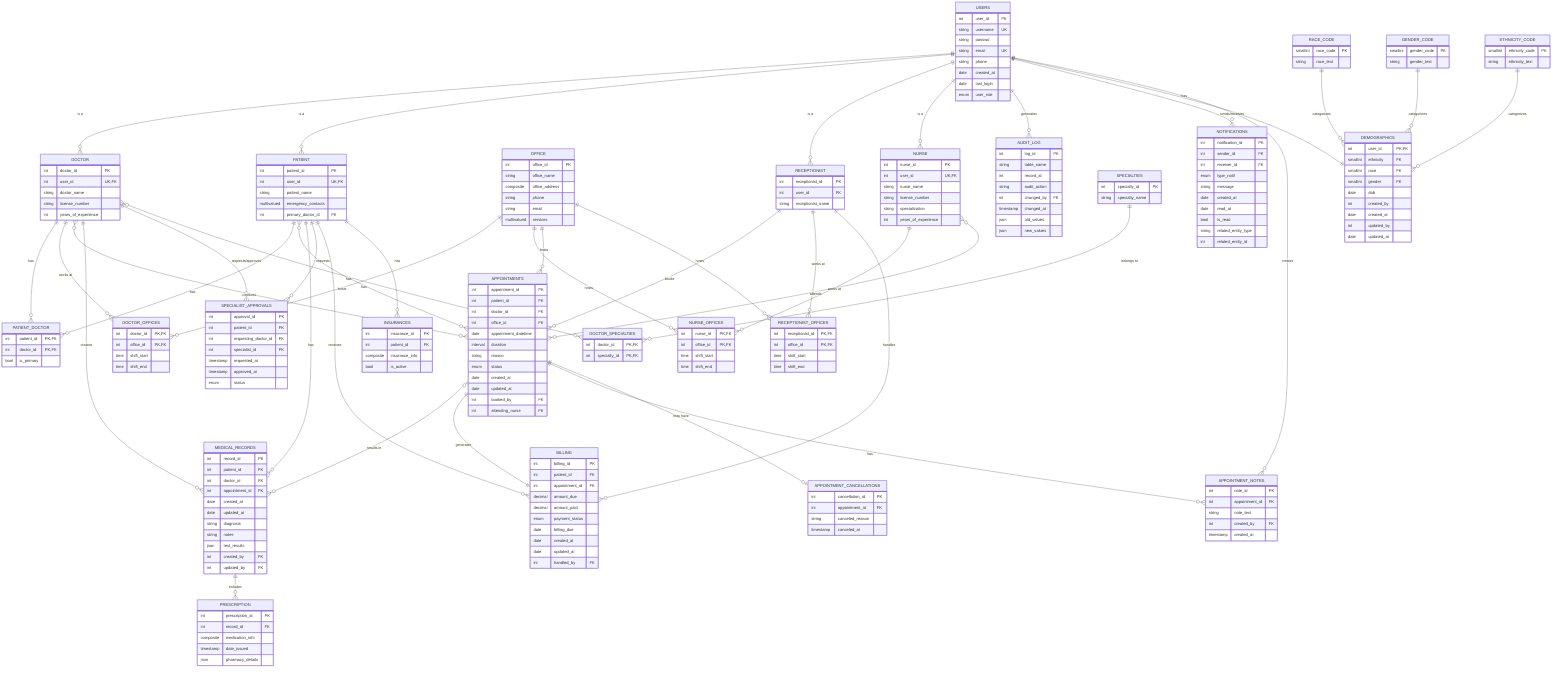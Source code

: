 erDiagram
    USERS {
        int user_id PK
        string username UK
        string passwd
        string email UK
        string phone
        date created_at
        date last_login
        enum user_role
    }
    DOCTOR {
        int doctor_id PK
        int user_id UK, FK
        string doctor_name
        string license_number
        int years_of_experience
    }
    PATIENT {
        int patient_id PK
        int user_id UK, FK
        string patient_name
        multivalued emergency_contacts
        int primary_doctor_id FK
    }
    PATIENT_DOCTOR {
        int patient_id PK, FK
        int doctor_id PK, FK
        bool is_primary
    }
    OFFICE {
        int office_id PK
        string office_name
        composite office_address
        string phone
        string email
        multivalued services
    }
    DOCTOR_OFFICES {
        int doctor_id PK, FK
        int office_id PK, FK
        time shift_start
        time shift_end
    }
    NURSE_OFFICES {
        int nurse_id PK, FK
        int office_id PK, FK
        time shift_start
        time shift_end
    }
    RECEPTIONIST_OFFICES {
        int receptionist_id PK, FK
        int office_id PK, FK
        time shift_start
        time shift_end
    }
    APPOINTMENTS {
        int appointment_id PK
        int patient_id FK
        int doctor_id FK
        int office_id FK
        date appointment_datetime
        interval duration
        string reason
        enum status
        date created_at
        date updated_at
        int booked_by FK
        int attending_nurse FK
    }
    MEDICAL_RECORDS {
        int record_id PK
        int patient_id FK
        int doctor_id FK
        int appointment_id FK
        date created_at
        date updated_at
        string diagnosis
        string notes
        json test_results
        int created_by FK
        int updated_by FK
    }
    PRESCRIPTION {
        int prescription_id PK
        int record_id FK
        composite medication_info
        timestamp date_issued
        json pharmacy_details
    }
    SPECIALIST_APPROVALS {
        int approval_id PK
        int patient_id FK
        int requesting_doctor_id FK
        int specialist_id FK
        timestamp requested_at
        timestamp approved_at
        enum status
    }
    BILLING {
        int billing_id PK
        int patient_id FK
        int appointment_id FK
        decimal amount_due
        decimal amount_paid
        enum payment_status
        date billing_due
        date created_at
        date updated_at
        int handled_by FK
    }
    INSURANCES {
        int insurance_id PK
        int patient_id FK
        composite insurance_info
        bool is_active
    }
    AUDIT_LOG {
        int log_id PK
        string table_name
        int record_id
        string audit_action
        int changed_by FK
        timestamp changed_at
        json old_values
        json new_values
    }
    NOTIFICATIONS {
        int notification_id PK
        int sender_id FK
        int receiver_id FK
        enum type_notif
        string message
        date created_at
        date read_at
        bool is_read
        string related_entity_type
        int related_entity_id
    }
    DEMOGRAPHICS {
        int user_id PK, FK
        smallint ethnicity FK
        smallint race FK
        smallint gender FK
        date dob
        int created_by
        date created_at
        int updated_by
        date updated_at
    }
    SPECIALTIES {
        int specialty_id PK
        string specialty_name
    }
    RECEPTIONIST {
        int receptionist_id PK
        int user_id FK
        string receptionist_name
    }
    NURSE {
        int nurse_id PK
        int user_id UK, FK
        string nurse_name
        string license_number
        string specialization
        int years_of_experience
    }
    APPOINTMENT_NOTES {
        int note_id PK
        int appointment_id FK
        string note_text
        int created_by FK
        timestamp created_at
    }
    DOCTOR_SPECIALTIES {
        int doctor_id PK, FK
        int specialty_id PK, FK
    }
    APPOINTMENT_CANCELLATIONS {
        int cancellation_id PK
        int appointment_id FK
        string canceled_reason
        timestamp canceled_at
    }
    RACE_CODE {
        smallint race_code PK
        string race_text
    }
    GENDER_CODE {
        smallint gender_code PK
        string gender_text
    }
    ETHNICITY_CODE {
        smallint ethnicity_code PK
        string ethnicity_text
    }

    USERS ||--o{ DOCTOR : "is a"
    USERS ||--o{ PATIENT : "is a"
    USERS ||--o{ RECEPTIONIST : "is a"
    USERS ||--o{ NURSE : "is a"
    DOCTOR ||--o{ PATIENT_DOCTOR : "has"
    PATIENT ||--o{ PATIENT_DOCTOR : "has"
    DOCTOR ||--o{ DOCTOR_OFFICES : "works at"
    OFFICE ||--o{ DOCTOR_OFFICES : "hosts"
    NURSE ||--o{ NURSE_OFFICES : "works at"
    OFFICE ||--o{ NURSE_OFFICES : "hosts"
    PATIENT }o--o{ APPOINTMENTS : "has"
    DOCTOR }o--o{ APPOINTMENTS : "conducts"
    OFFICE ||--o{ APPOINTMENTS : "hosts"
    PATIENT ||--o{ MEDICAL_RECORDS : "has"
    DOCTOR ||--o{ MEDICAL_RECORDS : "creates"
    APPOINTMENTS |o--o{ MEDICAL_RECORDS : "results in"
    MEDICAL_RECORDS ||--o{ PRESCRIPTION : "includes"
    PATIENT ||--o{ SPECIALIST_APPROVALS : "requests"
    DOCTOR ||--o{ SPECIALIST_APPROVALS : "requests/approves"
    PATIENT ||--o{ BILLING : "receives"
    APPOINTMENTS ||--|| BILLING : "generates"
    PATIENT ||--o{ INSURANCES : "has"
    USERS ||--o{ AUDIT_LOG : "generates"
    USERS ||--o{ NOTIFICATIONS : "sends/receives"
    USERS ||--|| DEMOGRAPHICS : "has"
    DOCTOR }o--o{ DOCTOR_SPECIALTIES : "has"
    SPECIALTIES ||--o{ DOCTOR_SPECIALTIES : "belongs to"
    RECEPTIONIST ||--o{ APPOINTMENTS : "books"
    RECEPTIONIST ||--o{ RECEPTIONIST_OFFICES : "works at"
    OFFICE ||--o{ RECEPTIONIST_OFFICES : "hosts"
    NURSE }o--o{ APPOINTMENTS : "attends"
    APPOINTMENTS ||--o{ APPOINTMENT_NOTES : "has"
    USERS ||--o{ APPOINTMENT_NOTES : "creates"
    APPOINTMENTS ||--o| APPOINTMENT_CANCELLATIONS : "may have"
    RECEPTIONIST ||--o{ BILLING : "handles"
    RACE_CODE ||--o{ DEMOGRAPHICS : "categorizes"
    GENDER_CODE ||--o{ DEMOGRAPHICS : "categorizes"
    ETHNICITY_CODE ||--o{ DEMOGRAPHICS : "categorizes"